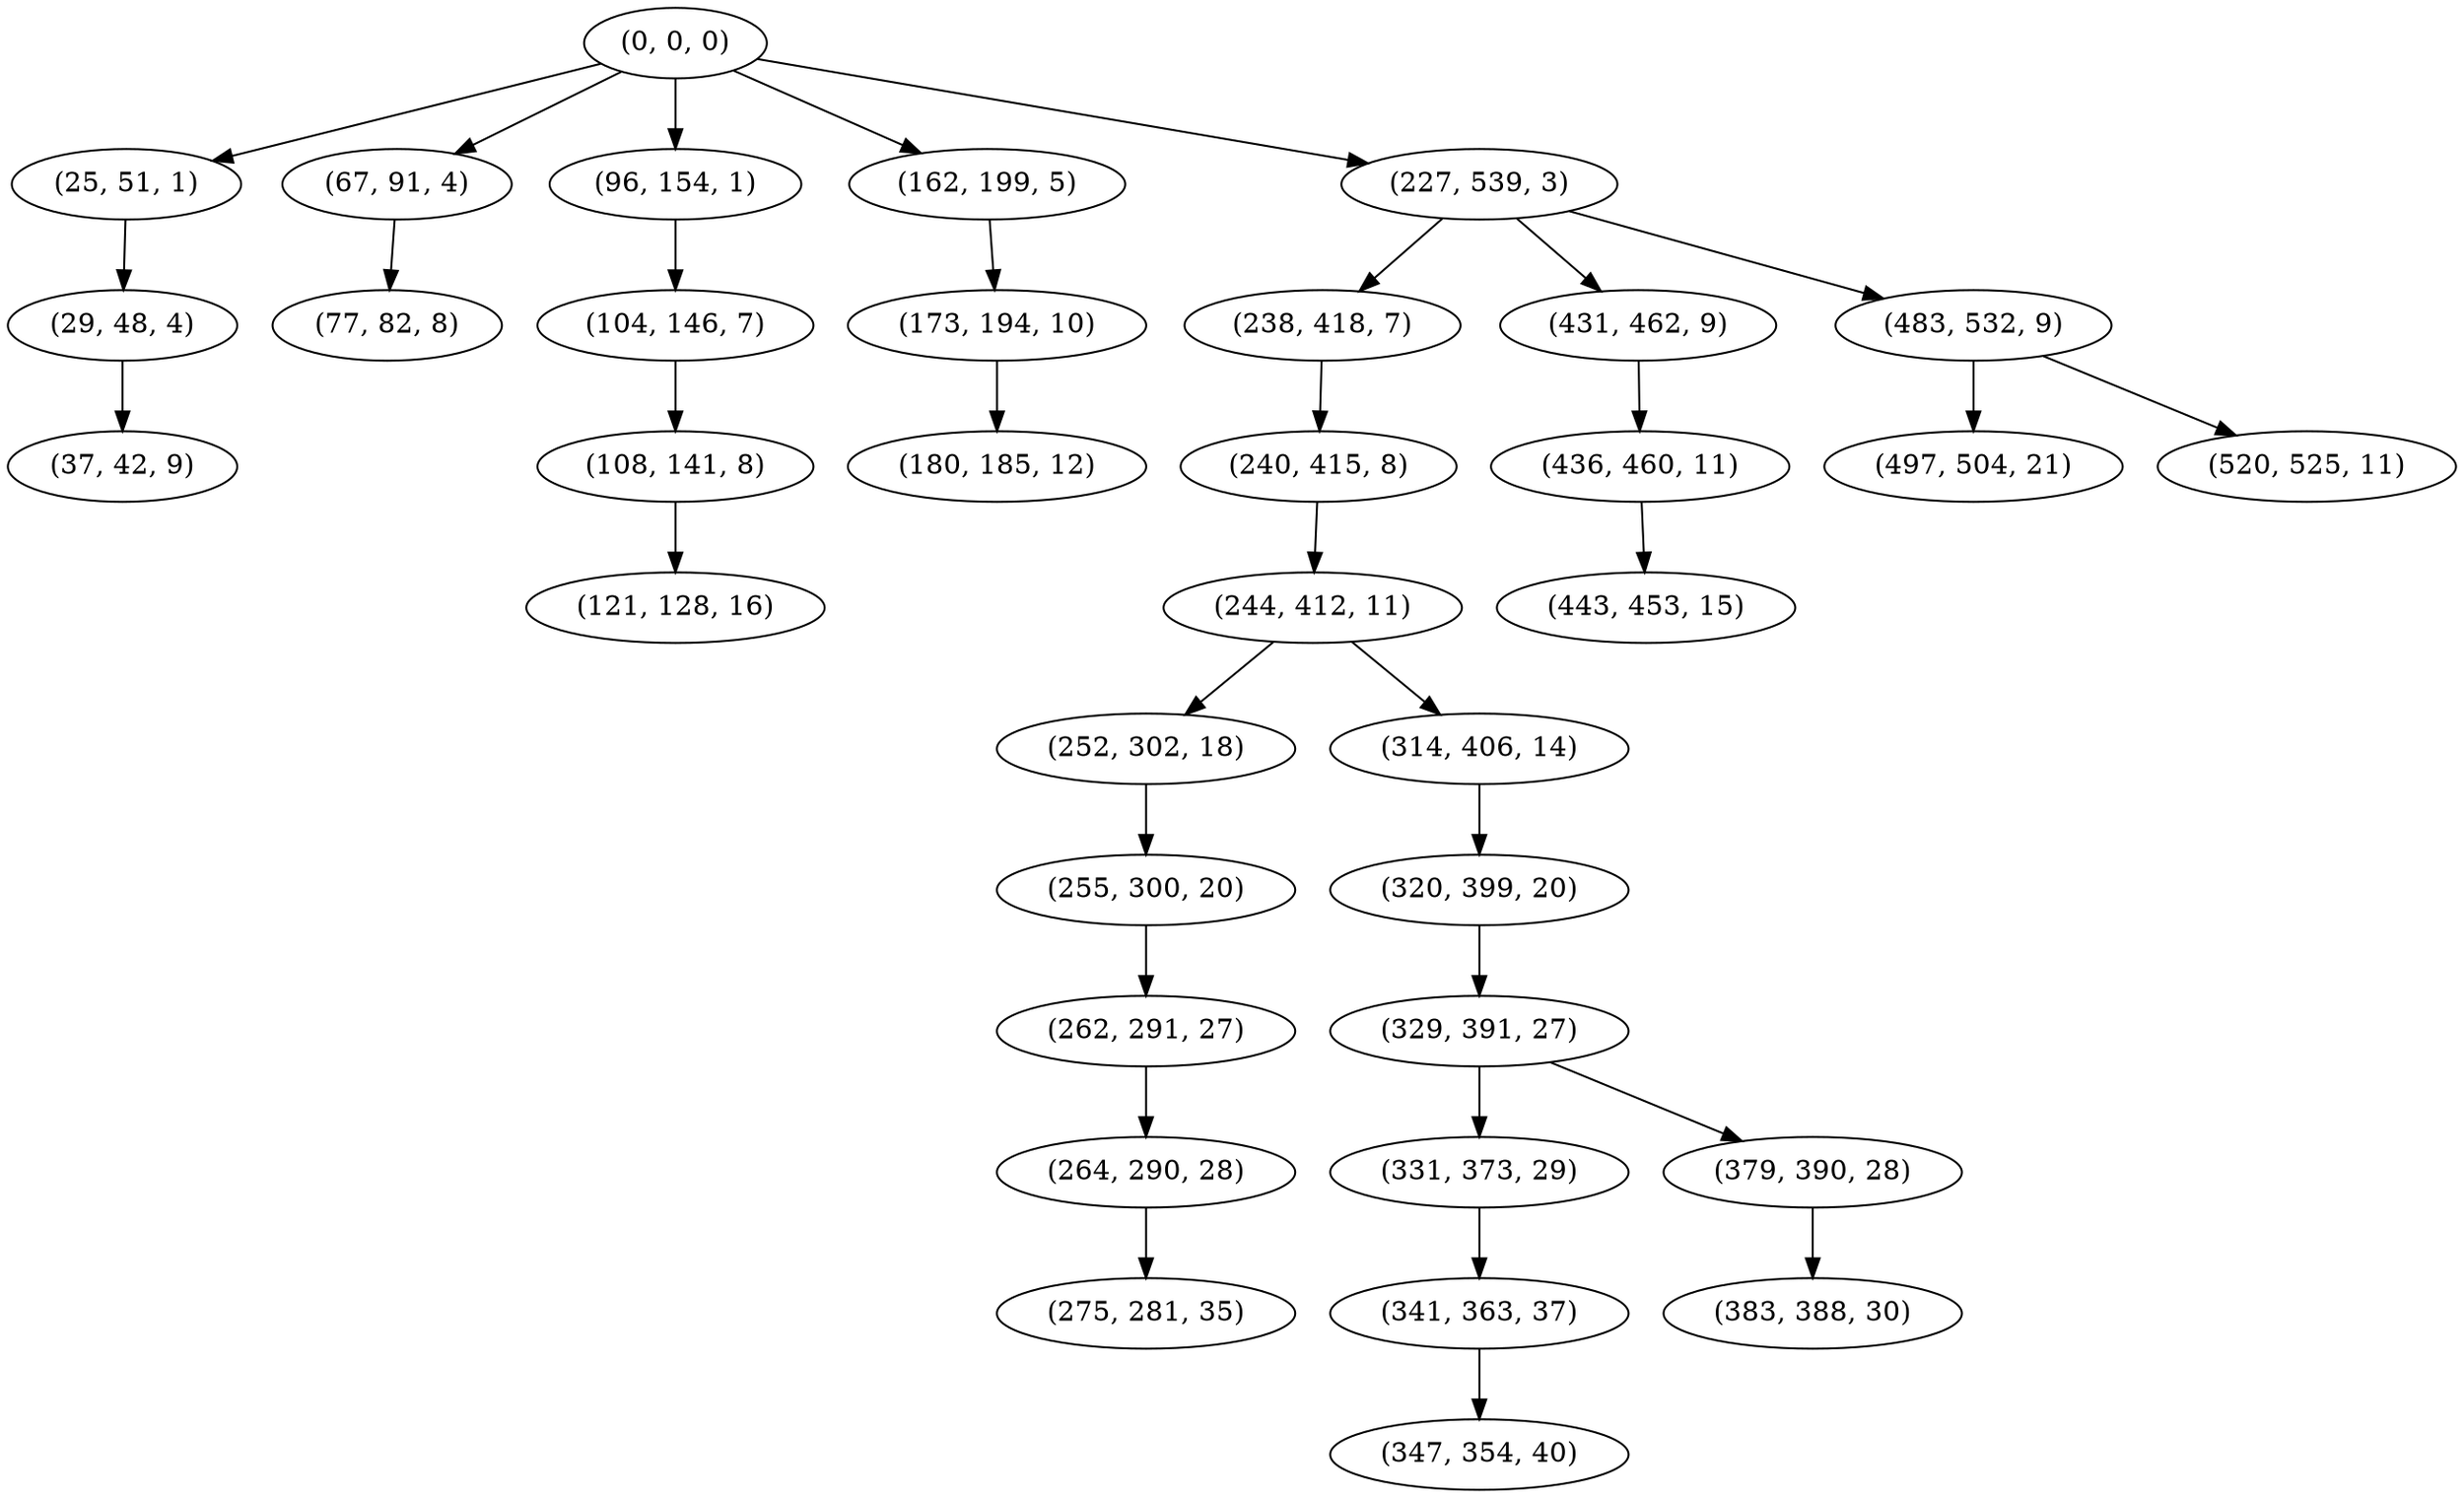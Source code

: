 digraph tree {
    "(0, 0, 0)";
    "(25, 51, 1)";
    "(29, 48, 4)";
    "(37, 42, 9)";
    "(67, 91, 4)";
    "(77, 82, 8)";
    "(96, 154, 1)";
    "(104, 146, 7)";
    "(108, 141, 8)";
    "(121, 128, 16)";
    "(162, 199, 5)";
    "(173, 194, 10)";
    "(180, 185, 12)";
    "(227, 539, 3)";
    "(238, 418, 7)";
    "(240, 415, 8)";
    "(244, 412, 11)";
    "(252, 302, 18)";
    "(255, 300, 20)";
    "(262, 291, 27)";
    "(264, 290, 28)";
    "(275, 281, 35)";
    "(314, 406, 14)";
    "(320, 399, 20)";
    "(329, 391, 27)";
    "(331, 373, 29)";
    "(341, 363, 37)";
    "(347, 354, 40)";
    "(379, 390, 28)";
    "(383, 388, 30)";
    "(431, 462, 9)";
    "(436, 460, 11)";
    "(443, 453, 15)";
    "(483, 532, 9)";
    "(497, 504, 21)";
    "(520, 525, 11)";
    "(0, 0, 0)" -> "(25, 51, 1)";
    "(0, 0, 0)" -> "(67, 91, 4)";
    "(0, 0, 0)" -> "(96, 154, 1)";
    "(0, 0, 0)" -> "(162, 199, 5)";
    "(0, 0, 0)" -> "(227, 539, 3)";
    "(25, 51, 1)" -> "(29, 48, 4)";
    "(29, 48, 4)" -> "(37, 42, 9)";
    "(67, 91, 4)" -> "(77, 82, 8)";
    "(96, 154, 1)" -> "(104, 146, 7)";
    "(104, 146, 7)" -> "(108, 141, 8)";
    "(108, 141, 8)" -> "(121, 128, 16)";
    "(162, 199, 5)" -> "(173, 194, 10)";
    "(173, 194, 10)" -> "(180, 185, 12)";
    "(227, 539, 3)" -> "(238, 418, 7)";
    "(227, 539, 3)" -> "(431, 462, 9)";
    "(227, 539, 3)" -> "(483, 532, 9)";
    "(238, 418, 7)" -> "(240, 415, 8)";
    "(240, 415, 8)" -> "(244, 412, 11)";
    "(244, 412, 11)" -> "(252, 302, 18)";
    "(244, 412, 11)" -> "(314, 406, 14)";
    "(252, 302, 18)" -> "(255, 300, 20)";
    "(255, 300, 20)" -> "(262, 291, 27)";
    "(262, 291, 27)" -> "(264, 290, 28)";
    "(264, 290, 28)" -> "(275, 281, 35)";
    "(314, 406, 14)" -> "(320, 399, 20)";
    "(320, 399, 20)" -> "(329, 391, 27)";
    "(329, 391, 27)" -> "(331, 373, 29)";
    "(329, 391, 27)" -> "(379, 390, 28)";
    "(331, 373, 29)" -> "(341, 363, 37)";
    "(341, 363, 37)" -> "(347, 354, 40)";
    "(379, 390, 28)" -> "(383, 388, 30)";
    "(431, 462, 9)" -> "(436, 460, 11)";
    "(436, 460, 11)" -> "(443, 453, 15)";
    "(483, 532, 9)" -> "(497, 504, 21)";
    "(483, 532, 9)" -> "(520, 525, 11)";
}
